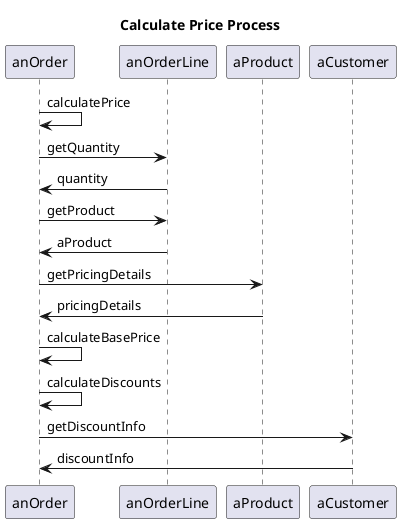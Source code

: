 @startuml

title Calculate Price Process

participant anOrder
participant anOrderLine
participant aProduct
participant aCustomer

anOrder -> anOrder: calculatePrice
anOrder -> anOrderLine: getQuantity
anOrderLine -> anOrder: quantity
anOrder -> anOrderLine: getProduct
anOrderLine -> anOrder: aProduct
anOrder -> aProduct: getPricingDetails
aProduct -> anOrder: pricingDetails
anOrder -> anOrder: calculateBasePrice
anOrder -> anOrder: calculateDiscounts
anOrder -> aCustomer: getDiscountInfo
aCustomer -> anOrder: discountInfo

@enduml